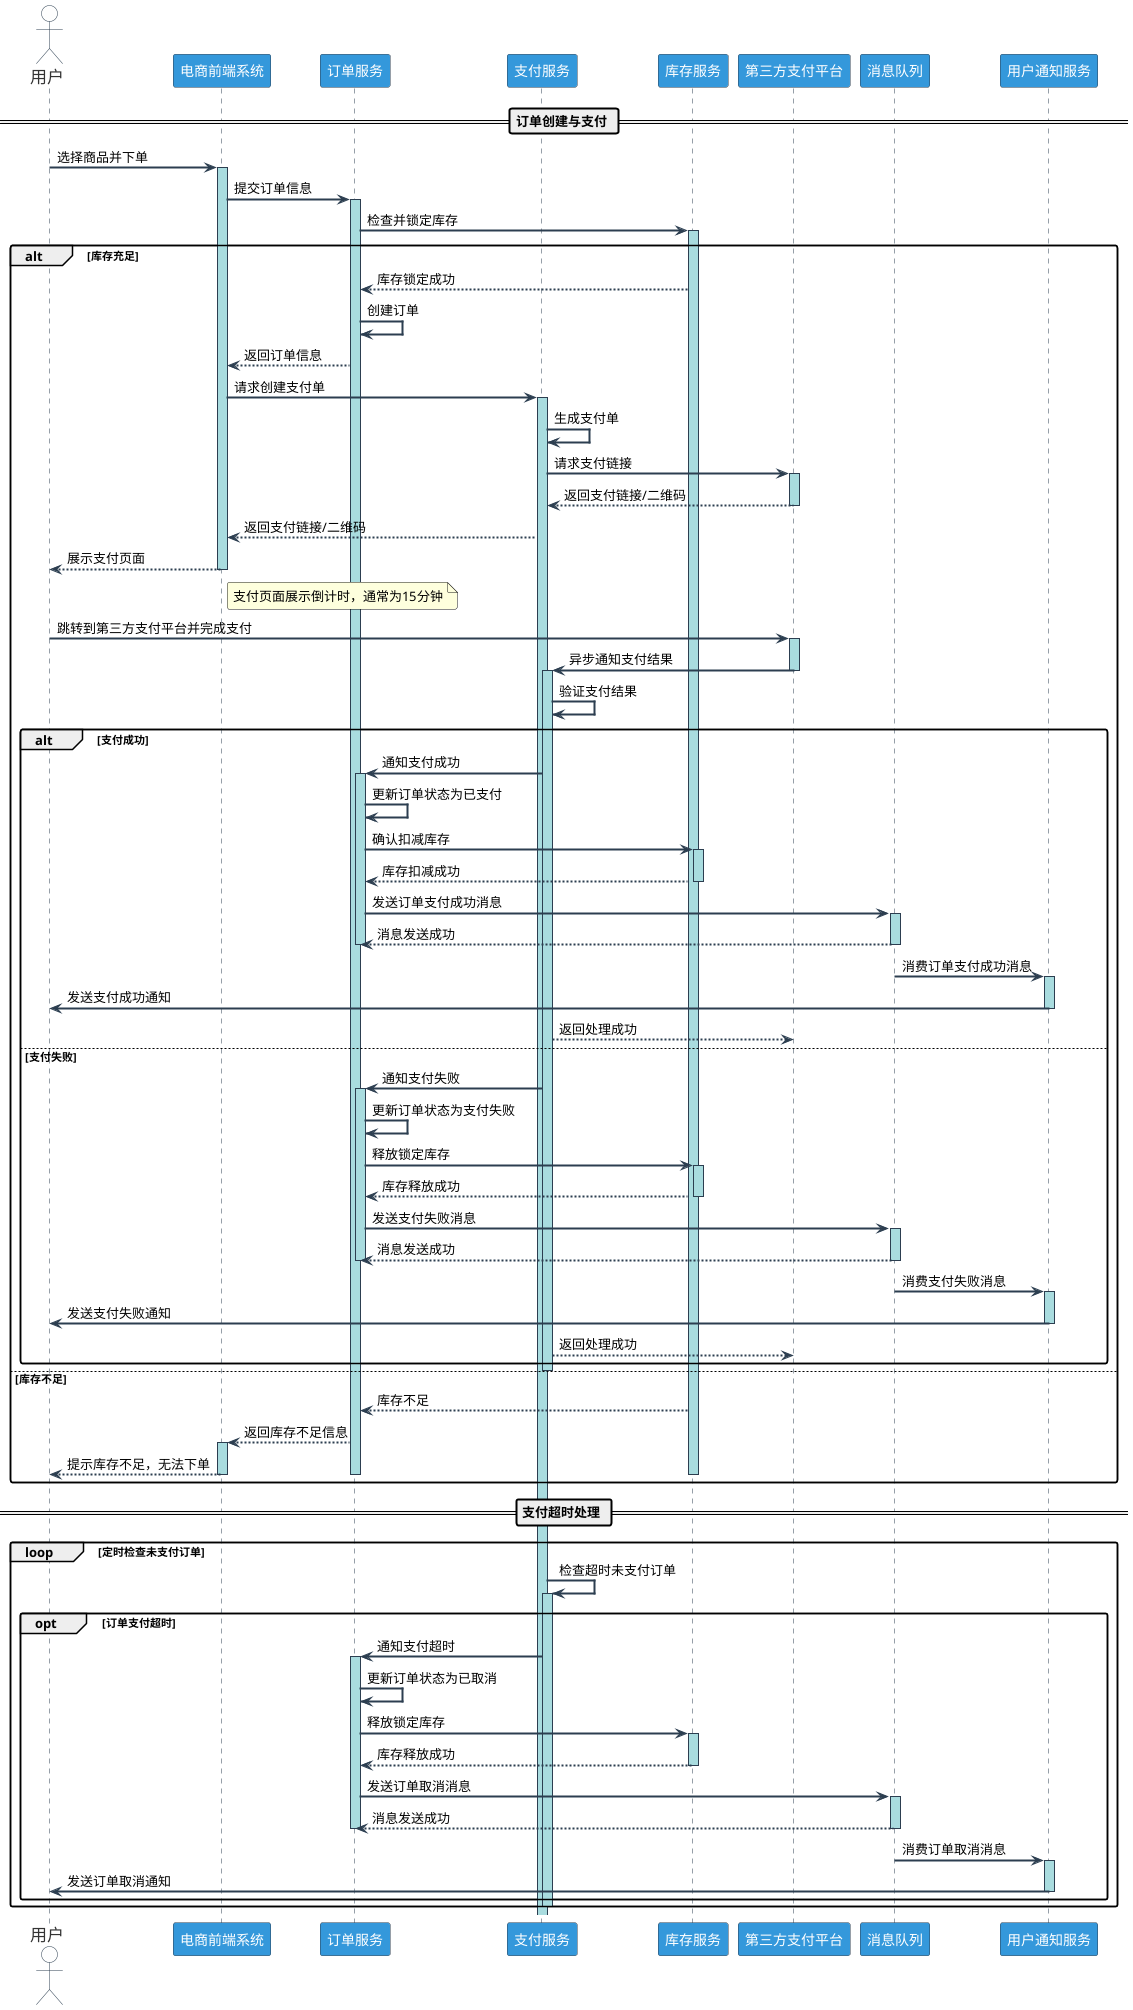 @startuml 用户支付流程
skinparam defaultFontName "PingFang SC"
skinparam sequenceArrowThickness 2
skinparam roundcorner 5
skinparam maxMessageSize 150

skinparam sequence {
    ArrowColor #2C3E50
    ActorBorderColor #2C3E50
    LifeLineBorderColor #2C3E50
    LifeLineBackgroundColor #A9DCDF
    
    ParticipantBorderColor #2C3E50
    ParticipantBackgroundColor #3498DB
    ParticipantFontColor #FFFFFF
    
    ActorBackgroundColor #FEFEFE
    ActorFontColor #333333
    ActorFontSize 17
    ActorFontName "PingFang SC"
}

actor 用户 as User
participant "电商前端系统" as Frontend
participant "订单服务" as OrderService
participant "支付服务" as PaymentService
participant "库存服务" as InventoryService
participant "第三方支付平台" as ThirdPartyPayment
participant "消息队列" as MessageQueue
participant "用户通知服务" as NotificationService

== 订单创建与支付 ==

User -> Frontend : 选择商品并下单
activate Frontend

Frontend -> OrderService : 提交订单信息
activate OrderService

OrderService -> InventoryService : 检查并锁定库存
activate InventoryService

alt 库存充足
    InventoryService --> OrderService : 库存锁定成功
    OrderService -> OrderService : 创建订单
    OrderService --> Frontend : 返回订单信息
    
    Frontend -> PaymentService : 请求创建支付单
    activate PaymentService
    
    PaymentService -> PaymentService : 生成支付单
    PaymentService -> ThirdPartyPayment : 请求支付链接
    activate ThirdPartyPayment
    
    ThirdPartyPayment --> PaymentService : 返回支付链接/二维码
    deactivate ThirdPartyPayment
    
    PaymentService --> Frontend : 返回支付链接/二维码
    
    Frontend --> User : 展示支付页面
    
    note right of Frontend
      支付页面展示倒计时，通常为15分钟
    end note
    
    deactivate Frontend
    
    User -> ThirdPartyPayment : 跳转到第三方支付平台并完成支付
    activate ThirdPartyPayment
    
    ThirdPartyPayment -> PaymentService : 异步通知支付结果
    deactivate ThirdPartyPayment
    
    activate PaymentService
    
    PaymentService -> PaymentService : 验证支付结果
    
    alt 支付成功
        PaymentService -> OrderService : 通知支付成功
        activate OrderService
        
        OrderService -> OrderService : 更新订单状态为已支付
        OrderService -> InventoryService : 确认扣减库存
        activate InventoryService
        
        InventoryService --> OrderService : 库存扣减成功
        deactivate InventoryService
        
        OrderService -> MessageQueue : 发送订单支付成功消息
        activate MessageQueue
        
        MessageQueue --> OrderService : 消息发送成功
        deactivate MessageQueue
        deactivate OrderService
        
        MessageQueue -> NotificationService : 消费订单支付成功消息
        activate NotificationService
        
        NotificationService -> User : 发送支付成功通知
        deactivate NotificationService
        
        PaymentService --> ThirdPartyPayment : 返回处理成功
        
    else 支付失败
        PaymentService -> OrderService : 通知支付失败
        activate OrderService
        
        OrderService -> OrderService : 更新订单状态为支付失败
        OrderService -> InventoryService : 释放锁定库存
        activate InventoryService
        
        InventoryService --> OrderService : 库存释放成功
        deactivate InventoryService
        
        OrderService -> MessageQueue : 发送支付失败消息
        activate MessageQueue
        
        MessageQueue --> OrderService : 消息发送成功
        deactivate MessageQueue
        deactivate OrderService
        
        MessageQueue -> NotificationService : 消费支付失败消息
        activate NotificationService
        
        NotificationService -> User : 发送支付失败通知
        deactivate NotificationService
        
        PaymentService --> ThirdPartyPayment : 返回处理成功
    end
    
    deactivate PaymentService
    
else 库存不足
    InventoryService --> OrderService : 库存不足
    OrderService --> Frontend : 返回库存不足信息
    activate Frontend
    Frontend --> User : 提示库存不足，无法下单
    deactivate Frontend
    deactivate OrderService
    deactivate InventoryService
end

== 支付超时处理 ==

loop 定时检查未支付订单
    PaymentService -> PaymentService : 检查超时未支付订单
    activate PaymentService
    
    opt 订单支付超时
        PaymentService -> OrderService : 通知支付超时
        activate OrderService
        
        OrderService -> OrderService : 更新订单状态为已取消
        OrderService -> InventoryService : 释放锁定库存
        activate InventoryService
        
        InventoryService --> OrderService : 库存释放成功
        deactivate InventoryService
        
        OrderService -> MessageQueue : 发送订单取消消息
        activate MessageQueue
        
        MessageQueue --> OrderService : 消息发送成功
        deactivate MessageQueue
        deactivate OrderService
        
        MessageQueue -> NotificationService : 消费订单取消消息
        activate NotificationService
        
        NotificationService -> User : 发送订单取消通知
        deactivate NotificationService
    end
    
    deactivate PaymentService
end

@enduml 
